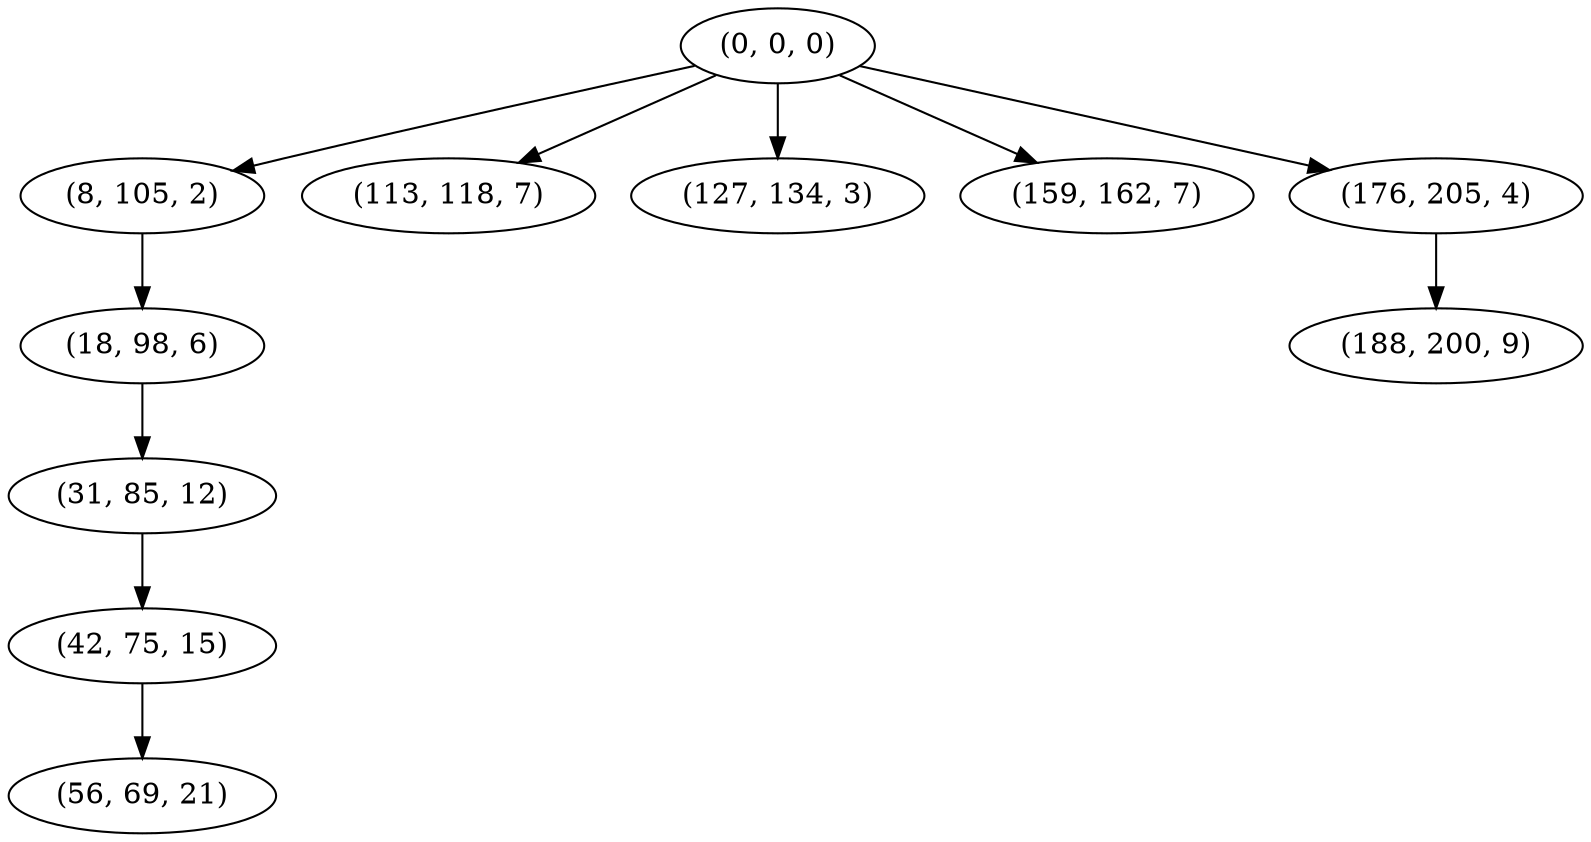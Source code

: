 digraph tree {
    "(0, 0, 0)";
    "(8, 105, 2)";
    "(18, 98, 6)";
    "(31, 85, 12)";
    "(42, 75, 15)";
    "(56, 69, 21)";
    "(113, 118, 7)";
    "(127, 134, 3)";
    "(159, 162, 7)";
    "(176, 205, 4)";
    "(188, 200, 9)";
    "(0, 0, 0)" -> "(8, 105, 2)";
    "(0, 0, 0)" -> "(113, 118, 7)";
    "(0, 0, 0)" -> "(127, 134, 3)";
    "(0, 0, 0)" -> "(159, 162, 7)";
    "(0, 0, 0)" -> "(176, 205, 4)";
    "(8, 105, 2)" -> "(18, 98, 6)";
    "(18, 98, 6)" -> "(31, 85, 12)";
    "(31, 85, 12)" -> "(42, 75, 15)";
    "(42, 75, 15)" -> "(56, 69, 21)";
    "(176, 205, 4)" -> "(188, 200, 9)";
}

